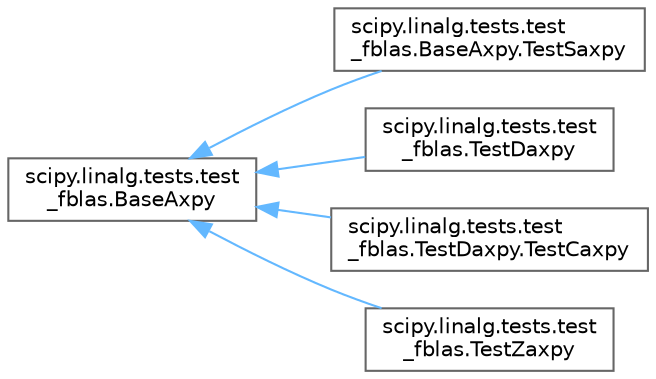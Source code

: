 digraph "Graphical Class Hierarchy"
{
 // LATEX_PDF_SIZE
  bgcolor="transparent";
  edge [fontname=Helvetica,fontsize=10,labelfontname=Helvetica,labelfontsize=10];
  node [fontname=Helvetica,fontsize=10,shape=box,height=0.2,width=0.4];
  rankdir="LR";
  Node0 [id="Node000000",label="scipy.linalg.tests.test\l_fblas.BaseAxpy",height=0.2,width=0.4,color="grey40", fillcolor="white", style="filled",URL="$da/dd5/classscipy_1_1linalg_1_1tests_1_1test__fblas_1_1BaseAxpy.html",tooltip="Test blas ?axpy."];
  Node0 -> Node1 [id="edge5180_Node000000_Node000001",dir="back",color="steelblue1",style="solid",tooltip=" "];
  Node1 [id="Node000001",label="scipy.linalg.tests.test\l_fblas.BaseAxpy.TestSaxpy",height=0.2,width=0.4,color="grey40", fillcolor="white", style="filled",URL="$dc/d62/classscipy_1_1linalg_1_1tests_1_1test__fblas_1_1BaseAxpy_1_1TestSaxpy.html",tooltip=" "];
  Node0 -> Node2 [id="edge5181_Node000000_Node000002",dir="back",color="steelblue1",style="solid",tooltip=" "];
  Node2 [id="Node000002",label="scipy.linalg.tests.test\l_fblas.TestDaxpy",height=0.2,width=0.4,color="grey40", fillcolor="white", style="filled",URL="$da/db6/classscipy_1_1linalg_1_1tests_1_1test__fblas_1_1TestDaxpy.html",tooltip=" "];
  Node0 -> Node3 [id="edge5182_Node000000_Node000003",dir="back",color="steelblue1",style="solid",tooltip=" "];
  Node3 [id="Node000003",label="scipy.linalg.tests.test\l_fblas.TestDaxpy.TestCaxpy",height=0.2,width=0.4,color="grey40", fillcolor="white", style="filled",URL="$db/d24/classscipy_1_1linalg_1_1tests_1_1test__fblas_1_1TestDaxpy_1_1TestCaxpy.html",tooltip=" "];
  Node0 -> Node4 [id="edge5183_Node000000_Node000004",dir="back",color="steelblue1",style="solid",tooltip=" "];
  Node4 [id="Node000004",label="scipy.linalg.tests.test\l_fblas.TestZaxpy",height=0.2,width=0.4,color="grey40", fillcolor="white", style="filled",URL="$d0/d9b/classscipy_1_1linalg_1_1tests_1_1test__fblas_1_1TestZaxpy.html",tooltip=" "];
}
